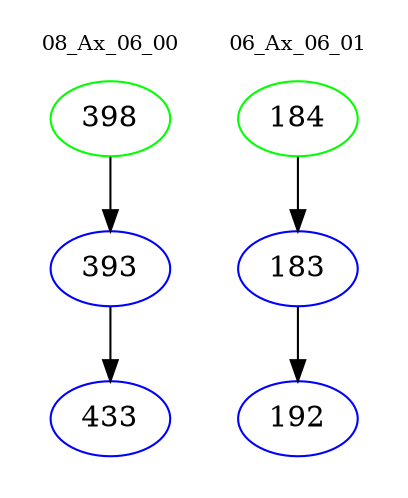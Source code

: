 digraph{
subgraph cluster_0 {
color = white
label = "08_Ax_06_00";
fontsize=10;
T0_398 [label="398", color="green"]
T0_398 -> T0_393 [color="black"]
T0_393 [label="393", color="blue"]
T0_393 -> T0_433 [color="black"]
T0_433 [label="433", color="blue"]
}
subgraph cluster_1 {
color = white
label = "06_Ax_06_01";
fontsize=10;
T1_184 [label="184", color="green"]
T1_184 -> T1_183 [color="black"]
T1_183 [label="183", color="blue"]
T1_183 -> T1_192 [color="black"]
T1_192 [label="192", color="blue"]
}
}
